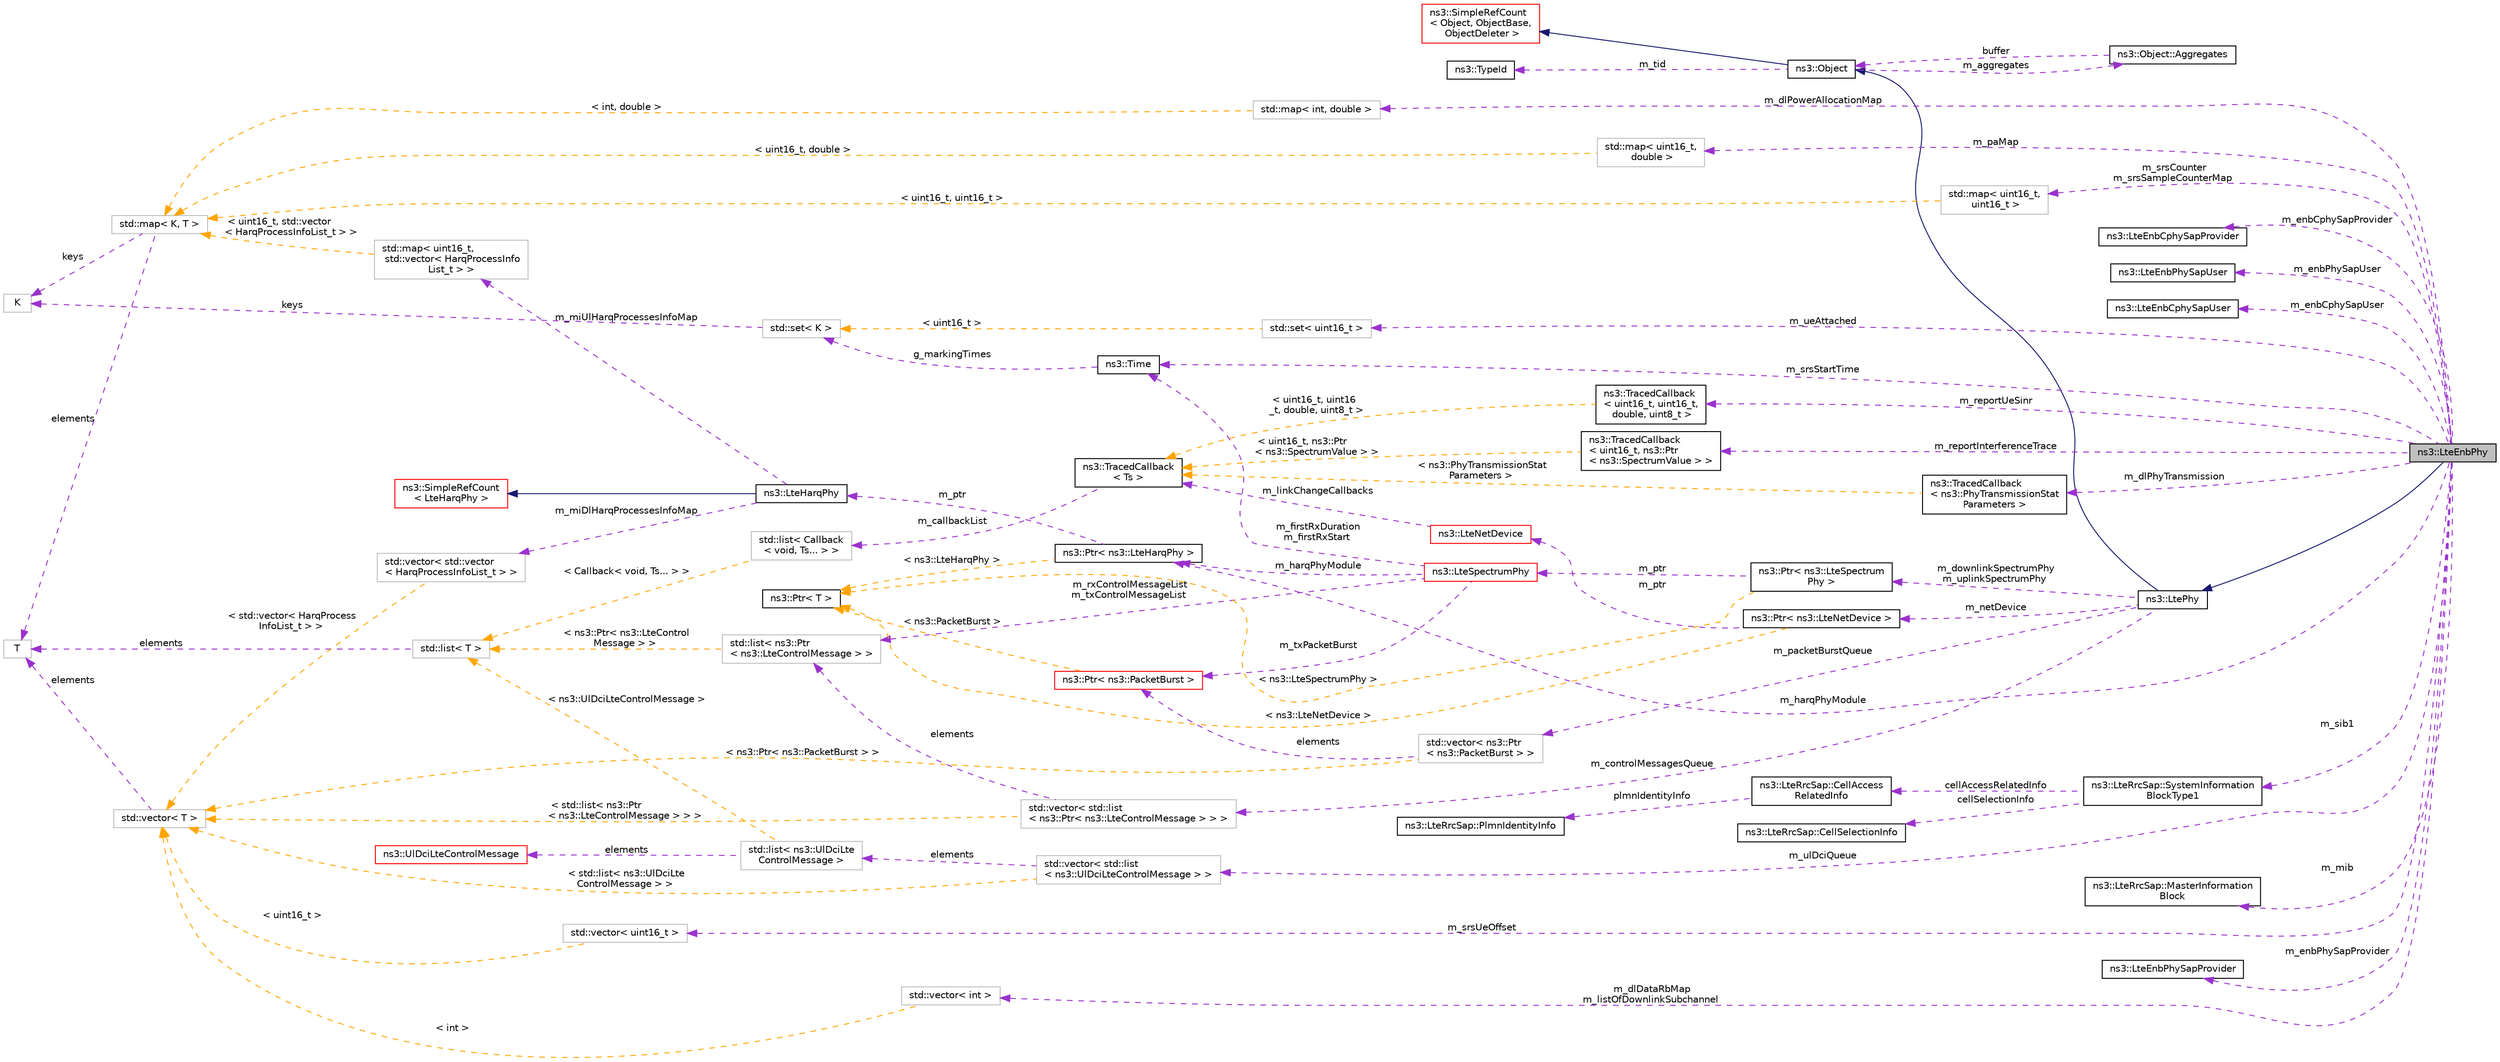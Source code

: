 digraph "ns3::LteEnbPhy"
{
 // LATEX_PDF_SIZE
  edge [fontname="Helvetica",fontsize="10",labelfontname="Helvetica",labelfontsize="10"];
  node [fontname="Helvetica",fontsize="10",shape=record];
  rankdir="LR";
  Node1 [label="ns3::LteEnbPhy",height=0.2,width=0.4,color="black", fillcolor="grey75", style="filled", fontcolor="black",tooltip="LteEnbPhy models the physical layer for the eNodeB."];
  Node2 -> Node1 [dir="back",color="midnightblue",fontsize="10",style="solid",fontname="Helvetica"];
  Node2 [label="ns3::LtePhy",height=0.2,width=0.4,color="black", fillcolor="white", style="filled",URL="$classns3_1_1_lte_phy.html",tooltip="The LtePhy models the physical layer of LTE."];
  Node3 -> Node2 [dir="back",color="midnightblue",fontsize="10",style="solid",fontname="Helvetica"];
  Node3 [label="ns3::Object",height=0.2,width=0.4,color="black", fillcolor="white", style="filled",URL="$classns3_1_1_object.html",tooltip="A base class which provides memory management and object aggregation."];
  Node4 -> Node3 [dir="back",color="midnightblue",fontsize="10",style="solid",fontname="Helvetica"];
  Node4 [label="ns3::SimpleRefCount\l\< Object, ObjectBase,\l ObjectDeleter \>",height=0.2,width=0.4,color="red", fillcolor="white", style="filled",URL="$classns3_1_1_simple_ref_count.html",tooltip=" "];
  Node8 -> Node3 [dir="back",color="darkorchid3",fontsize="10",style="dashed",label=" m_tid" ,fontname="Helvetica"];
  Node8 [label="ns3::TypeId",height=0.2,width=0.4,color="black", fillcolor="white", style="filled",URL="$classns3_1_1_type_id.html",tooltip="a unique identifier for an interface."];
  Node9 -> Node3 [dir="back",color="darkorchid3",fontsize="10",style="dashed",label=" m_aggregates" ,fontname="Helvetica"];
  Node9 [label="ns3::Object::Aggregates",height=0.2,width=0.4,color="black", fillcolor="white", style="filled",URL="$structns3_1_1_object_1_1_aggregates.html",tooltip="The list of Objects aggregated to this one."];
  Node3 -> Node9 [dir="back",color="darkorchid3",fontsize="10",style="dashed",label=" buffer" ,fontname="Helvetica"];
  Node10 -> Node2 [dir="back",color="darkorchid3",fontsize="10",style="dashed",label=" m_downlinkSpectrumPhy\nm_uplinkSpectrumPhy" ,fontname="Helvetica"];
  Node10 [label="ns3::Ptr\< ns3::LteSpectrum\lPhy \>",height=0.2,width=0.4,color="black", fillcolor="white", style="filled",URL="$classns3_1_1_ptr.html",tooltip=" "];
  Node11 -> Node10 [dir="back",color="darkorchid3",fontsize="10",style="dashed",label=" m_ptr" ,fontname="Helvetica"];
  Node11 [label="ns3::LteSpectrumPhy",height=0.2,width=0.4,color="red", fillcolor="white", style="filled",URL="$classns3_1_1_lte_spectrum_phy.html",tooltip="The LteSpectrumPhy models the physical layer of LTE."];
  Node77 -> Node11 [dir="back",color="darkorchid3",fontsize="10",style="dashed",label=" m_firstRxDuration\nm_firstRxStart" ,fontname="Helvetica"];
  Node77 [label="ns3::Time",height=0.2,width=0.4,color="black", fillcolor="white", style="filled",URL="$classns3_1_1_time.html",tooltip="Simulation virtual time values and global simulation resolution."];
  Node78 -> Node77 [dir="back",color="darkorchid3",fontsize="10",style="dashed",label=" g_markingTimes" ,fontname="Helvetica"];
  Node78 [label="std::set\< K \>",height=0.2,width=0.4,color="grey75", fillcolor="white", style="filled",tooltip=" "];
  Node46 -> Node78 [dir="back",color="darkorchid3",fontsize="10",style="dashed",label=" keys" ,fontname="Helvetica"];
  Node46 [label="K",height=0.2,width=0.4,color="grey75", fillcolor="white", style="filled",tooltip=" "];
  Node80 -> Node11 [dir="back",color="darkorchid3",fontsize="10",style="dashed",label=" m_rxControlMessageList\nm_txControlMessageList" ,fontname="Helvetica"];
  Node80 [label="std::list\< ns3::Ptr\l\< ns3::LteControlMessage \> \>",height=0.2,width=0.4,color="grey75", fillcolor="white", style="filled",tooltip=" "];
  Node23 -> Node80 [dir="back",color="orange",fontsize="10",style="dashed",label=" \< ns3::Ptr\< ns3::LteControl\lMessage \> \>" ,fontname="Helvetica"];
  Node23 [label="std::list\< T \>",height=0.2,width=0.4,color="grey75", fillcolor="white", style="filled",tooltip=" "];
  Node24 -> Node23 [dir="back",color="darkorchid3",fontsize="10",style="dashed",label=" elements" ,fontname="Helvetica"];
  Node24 [label="T",height=0.2,width=0.4,color="grey75", fillcolor="white", style="filled",tooltip=" "];
  Node107 -> Node11 [dir="back",color="darkorchid3",fontsize="10",style="dashed",label=" m_harqPhyModule" ,fontname="Helvetica"];
  Node107 [label="ns3::Ptr\< ns3::LteHarqPhy \>",height=0.2,width=0.4,color="black", fillcolor="white", style="filled",URL="$classns3_1_1_ptr.html",tooltip=" "];
  Node108 -> Node107 [dir="back",color="darkorchid3",fontsize="10",style="dashed",label=" m_ptr" ,fontname="Helvetica"];
  Node108 [label="ns3::LteHarqPhy",height=0.2,width=0.4,color="black", fillcolor="white", style="filled",URL="$classns3_1_1_lte_harq_phy.html",tooltip="The LteHarqPhy class implements the HARQ functionalities related to PHY layer (i.e...."];
  Node109 -> Node108 [dir="back",color="midnightblue",fontsize="10",style="solid",fontname="Helvetica"];
  Node109 [label="ns3::SimpleRefCount\l\< LteHarqPhy \>",height=0.2,width=0.4,color="red", fillcolor="white", style="filled",URL="$classns3_1_1_simple_ref_count.html",tooltip=" "];
  Node110 -> Node108 [dir="back",color="darkorchid3",fontsize="10",style="dashed",label=" m_miDlHarqProcessesInfoMap" ,fontname="Helvetica"];
  Node110 [label="std::vector\< std::vector\l\< HarqProcessInfoList_t \> \>",height=0.2,width=0.4,color="grey75", fillcolor="white", style="filled",tooltip=" "];
  Node44 -> Node110 [dir="back",color="orange",fontsize="10",style="dashed",label=" \< std::vector\< HarqProcess\lInfoList_t \> \>" ,fontname="Helvetica"];
  Node44 [label="std::vector\< T \>",height=0.2,width=0.4,color="grey75", fillcolor="white", style="filled",tooltip=" "];
  Node24 -> Node44 [dir="back",color="darkorchid3",fontsize="10",style="dashed",label=" elements" ,fontname="Helvetica"];
  Node111 -> Node108 [dir="back",color="darkorchid3",fontsize="10",style="dashed",label=" m_miUlHarqProcessesInfoMap" ,fontname="Helvetica"];
  Node111 [label="std::map\< uint16_t,\l std::vector\< HarqProcessInfo\lList_t \> \>",height=0.2,width=0.4,color="grey75", fillcolor="white", style="filled",tooltip=" "];
  Node45 -> Node111 [dir="back",color="orange",fontsize="10",style="dashed",label=" \< uint16_t, std::vector\l\< HarqProcessInfoList_t \> \>" ,fontname="Helvetica"];
  Node45 [label="std::map\< K, T \>",height=0.2,width=0.4,color="grey75", fillcolor="white", style="filled",tooltip=" "];
  Node46 -> Node45 [dir="back",color="darkorchid3",fontsize="10",style="dashed",label=" keys" ,fontname="Helvetica"];
  Node24 -> Node45 [dir="back",color="darkorchid3",fontsize="10",style="dashed",label=" elements" ,fontname="Helvetica"];
  Node21 -> Node107 [dir="back",color="orange",fontsize="10",style="dashed",label=" \< ns3::LteHarqPhy \>" ,fontname="Helvetica"];
  Node21 [label="ns3::Ptr\< T \>",height=0.2,width=0.4,color="black", fillcolor="white", style="filled",URL="$classns3_1_1_ptr.html",tooltip="Smart pointer class similar to boost::intrusive_ptr."];
  Node51 -> Node11 [dir="back",color="darkorchid3",fontsize="10",style="dashed",label=" m_txPacketBurst" ,fontname="Helvetica"];
  Node51 [label="ns3::Ptr\< ns3::PacketBurst \>",height=0.2,width=0.4,color="red", fillcolor="white", style="filled",URL="$classns3_1_1_ptr.html",tooltip=" "];
  Node21 -> Node51 [dir="back",color="orange",fontsize="10",style="dashed",label=" \< ns3::PacketBurst \>" ,fontname="Helvetica"];
  Node21 -> Node10 [dir="back",color="orange",fontsize="10",style="dashed",label=" \< ns3::LteSpectrumPhy \>" ,fontname="Helvetica"];
  Node117 -> Node2 [dir="back",color="darkorchid3",fontsize="10",style="dashed",label=" m_netDevice" ,fontname="Helvetica"];
  Node117 [label="ns3::Ptr\< ns3::LteNetDevice \>",height=0.2,width=0.4,color="black", fillcolor="white", style="filled",URL="$classns3_1_1_ptr.html",tooltip=" "];
  Node118 -> Node117 [dir="back",color="darkorchid3",fontsize="10",style="dashed",label=" m_ptr" ,fontname="Helvetica"];
  Node118 [label="ns3::LteNetDevice",height=0.2,width=0.4,color="red", fillcolor="white", style="filled",URL="$classns3_1_1_lte_net_device.html",tooltip="LteNetDevice provides basic implementation for all LTE network devices."];
  Node14 -> Node118 [dir="back",color="darkorchid3",fontsize="10",style="dashed",label=" m_linkChangeCallbacks" ,fontname="Helvetica"];
  Node14 [label="ns3::TracedCallback\l\< Ts \>",height=0.2,width=0.4,color="black", fillcolor="white", style="filled",URL="$classns3_1_1_traced_callback.html",tooltip="Forward calls to a chain of Callback."];
  Node15 -> Node14 [dir="back",color="darkorchid3",fontsize="10",style="dashed",label=" m_callbackList" ,fontname="Helvetica"];
  Node15 [label="std::list\< Callback\l\< void, Ts... \> \>",height=0.2,width=0.4,color="grey75", fillcolor="white", style="filled",tooltip=" "];
  Node23 -> Node15 [dir="back",color="orange",fontsize="10",style="dashed",label=" \< Callback\< void, Ts... \> \>" ,fontname="Helvetica"];
  Node21 -> Node117 [dir="back",color="orange",fontsize="10",style="dashed",label=" \< ns3::LteNetDevice \>" ,fontname="Helvetica"];
  Node140 -> Node2 [dir="back",color="darkorchid3",fontsize="10",style="dashed",label=" m_packetBurstQueue" ,fontname="Helvetica"];
  Node140 [label="std::vector\< ns3::Ptr\l\< ns3::PacketBurst \> \>",height=0.2,width=0.4,color="grey75", fillcolor="white", style="filled",tooltip=" "];
  Node51 -> Node140 [dir="back",color="darkorchid3",fontsize="10",style="dashed",label=" elements" ,fontname="Helvetica"];
  Node44 -> Node140 [dir="back",color="orange",fontsize="10",style="dashed",label=" \< ns3::Ptr\< ns3::PacketBurst \> \>" ,fontname="Helvetica"];
  Node141 -> Node2 [dir="back",color="darkorchid3",fontsize="10",style="dashed",label=" m_controlMessagesQueue" ,fontname="Helvetica"];
  Node141 [label="std::vector\< std::list\l\< ns3::Ptr\< ns3::LteControlMessage \> \> \>",height=0.2,width=0.4,color="grey75", fillcolor="white", style="filled",tooltip=" "];
  Node80 -> Node141 [dir="back",color="darkorchid3",fontsize="10",style="dashed",label=" elements" ,fontname="Helvetica"];
  Node44 -> Node141 [dir="back",color="orange",fontsize="10",style="dashed",label=" \< std::list\< ns3::Ptr\l\< ns3::LteControlMessage \> \> \>" ,fontname="Helvetica"];
  Node142 -> Node1 [dir="back",color="darkorchid3",fontsize="10",style="dashed",label=" m_srsUeOffset" ,fontname="Helvetica"];
  Node142 [label="std::vector\< uint16_t \>",height=0.2,width=0.4,color="grey75", fillcolor="white", style="filled",tooltip=" "];
  Node44 -> Node142 [dir="back",color="orange",fontsize="10",style="dashed",label=" \< uint16_t \>" ,fontname="Helvetica"];
  Node143 -> Node1 [dir="back",color="darkorchid3",fontsize="10",style="dashed",label=" m_enbCphySapProvider" ,fontname="Helvetica"];
  Node143 [label="ns3::LteEnbCphySapProvider",height=0.2,width=0.4,color="black", fillcolor="white", style="filled",URL="$classns3_1_1_lte_enb_cphy_sap_provider.html",tooltip="Service Access Point (SAP) offered by the UE PHY to the UE RRC for control purposes."];
  Node144 -> Node1 [dir="back",color="darkorchid3",fontsize="10",style="dashed",label=" m_enbPhySapUser" ,fontname="Helvetica"];
  Node144 [label="ns3::LteEnbPhySapUser",height=0.2,width=0.4,color="black", fillcolor="white", style="filled",URL="$classns3_1_1_lte_enb_phy_sap_user.html",tooltip="Service Access Point (SAP) offered by the eNB-PHY to the eNB-MAC."];
  Node145 -> Node1 [dir="back",color="darkorchid3",fontsize="10",style="dashed",label=" m_enbCphySapUser" ,fontname="Helvetica"];
  Node145 [label="ns3::LteEnbCphySapUser",height=0.2,width=0.4,color="black", fillcolor="white", style="filled",URL="$classns3_1_1_lte_enb_cphy_sap_user.html",tooltip="Service Access Point (SAP) offered by the UE PHY to the UE RRC for control purposes."];
  Node77 -> Node1 [dir="back",color="darkorchid3",fontsize="10",style="dashed",label=" m_srsStartTime" ,fontname="Helvetica"];
  Node146 -> Node1 [dir="back",color="darkorchid3",fontsize="10",style="dashed",label=" m_reportInterferenceTrace" ,fontname="Helvetica"];
  Node146 [label="ns3::TracedCallback\l\< uint16_t, ns3::Ptr\l\< ns3::SpectrumValue \> \>",height=0.2,width=0.4,color="black", fillcolor="white", style="filled",URL="$classns3_1_1_traced_callback.html",tooltip=" "];
  Node14 -> Node146 [dir="back",color="orange",fontsize="10",style="dashed",label=" \< uint16_t, ns3::Ptr\l\< ns3::SpectrumValue \> \>" ,fontname="Helvetica"];
  Node147 -> Node1 [dir="back",color="darkorchid3",fontsize="10",style="dashed",label=" m_dlPowerAllocationMap" ,fontname="Helvetica"];
  Node147 [label="std::map\< int, double \>",height=0.2,width=0.4,color="grey75", fillcolor="white", style="filled",tooltip=" "];
  Node45 -> Node147 [dir="back",color="orange",fontsize="10",style="dashed",label=" \< int, double \>" ,fontname="Helvetica"];
  Node148 -> Node1 [dir="back",color="darkorchid3",fontsize="10",style="dashed",label=" m_ulDciQueue" ,fontname="Helvetica"];
  Node148 [label="std::vector\< std::list\l\< ns3::UlDciLteControlMessage \> \>",height=0.2,width=0.4,color="grey75", fillcolor="white", style="filled",tooltip=" "];
  Node149 -> Node148 [dir="back",color="darkorchid3",fontsize="10",style="dashed",label=" elements" ,fontname="Helvetica"];
  Node149 [label="std::list\< ns3::UlDciLte\lControlMessage \>",height=0.2,width=0.4,color="grey75", fillcolor="white", style="filled",tooltip=" "];
  Node150 -> Node149 [dir="back",color="darkorchid3",fontsize="10",style="dashed",label=" elements" ,fontname="Helvetica"];
  Node150 [label="ns3::UlDciLteControlMessage",height=0.2,width=0.4,color="red", fillcolor="white", style="filled",URL="$classns3_1_1_ul_dci_lte_control_message.html",tooltip="The Uplink Data Control Indicator messages defines the RB allocation for the users in the uplink."];
  Node23 -> Node149 [dir="back",color="orange",fontsize="10",style="dashed",label=" \< ns3::UlDciLteControlMessage \>" ,fontname="Helvetica"];
  Node44 -> Node148 [dir="back",color="orange",fontsize="10",style="dashed",label=" \< std::list\< ns3::UlDciLte\lControlMessage \> \>" ,fontname="Helvetica"];
  Node43 -> Node1 [dir="back",color="darkorchid3",fontsize="10",style="dashed",label=" m_dlDataRbMap\nm_listOfDownlinkSubchannel" ,fontname="Helvetica"];
  Node43 [label="std::vector\< int \>",height=0.2,width=0.4,color="grey75", fillcolor="white", style="filled",tooltip=" "];
  Node44 -> Node43 [dir="back",color="orange",fontsize="10",style="dashed",label=" \< int \>" ,fontname="Helvetica"];
  Node152 -> Node1 [dir="back",color="darkorchid3",fontsize="10",style="dashed",label=" m_dlPhyTransmission" ,fontname="Helvetica"];
  Node152 [label="ns3::TracedCallback\l\< ns3::PhyTransmissionStat\lParameters \>",height=0.2,width=0.4,color="black", fillcolor="white", style="filled",URL="$classns3_1_1_traced_callback.html",tooltip=" "];
  Node14 -> Node152 [dir="back",color="orange",fontsize="10",style="dashed",label=" \< ns3::PhyTransmissionStat\lParameters \>" ,fontname="Helvetica"];
  Node107 -> Node1 [dir="back",color="darkorchid3",fontsize="10",style="dashed",label=" m_harqPhyModule" ,fontname="Helvetica"];
  Node153 -> Node1 [dir="back",color="darkorchid3",fontsize="10",style="dashed",label=" m_sib1" ,fontname="Helvetica"];
  Node153 [label="ns3::LteRrcSap::SystemInformation\lBlockType1",height=0.2,width=0.4,color="black", fillcolor="white", style="filled",URL="$structns3_1_1_lte_rrc_sap_1_1_system_information_block_type1.html",tooltip="SystemInformationBlockType1 structure."];
  Node154 -> Node153 [dir="back",color="darkorchid3",fontsize="10",style="dashed",label=" cellSelectionInfo" ,fontname="Helvetica"];
  Node154 [label="ns3::LteRrcSap::CellSelectionInfo",height=0.2,width=0.4,color="black", fillcolor="white", style="filled",URL="$structns3_1_1_lte_rrc_sap_1_1_cell_selection_info.html",tooltip="CellSelectionInfo structure."];
  Node155 -> Node153 [dir="back",color="darkorchid3",fontsize="10",style="dashed",label=" cellAccessRelatedInfo" ,fontname="Helvetica"];
  Node155 [label="ns3::LteRrcSap::CellAccess\lRelatedInfo",height=0.2,width=0.4,color="black", fillcolor="white", style="filled",URL="$structns3_1_1_lte_rrc_sap_1_1_cell_access_related_info.html",tooltip="CellAccessRelatedInfo structure."];
  Node156 -> Node155 [dir="back",color="darkorchid3",fontsize="10",style="dashed",label=" plmnIdentityInfo" ,fontname="Helvetica"];
  Node156 [label="ns3::LteRrcSap::PlmnIdentityInfo",height=0.2,width=0.4,color="black", fillcolor="white", style="filled",URL="$structns3_1_1_lte_rrc_sap_1_1_plmn_identity_info.html",tooltip="PlmnIdentityInfo structure."];
  Node157 -> Node1 [dir="back",color="darkorchid3",fontsize="10",style="dashed",label=" m_paMap" ,fontname="Helvetica"];
  Node157 [label="std::map\< uint16_t,\l double \>",height=0.2,width=0.4,color="grey75", fillcolor="white", style="filled",tooltip=" "];
  Node45 -> Node157 [dir="back",color="orange",fontsize="10",style="dashed",label=" \< uint16_t, double \>" ,fontname="Helvetica"];
  Node158 -> Node1 [dir="back",color="darkorchid3",fontsize="10",style="dashed",label=" m_reportUeSinr" ,fontname="Helvetica"];
  Node158 [label="ns3::TracedCallback\l\< uint16_t, uint16_t,\l double, uint8_t \>",height=0.2,width=0.4,color="black", fillcolor="white", style="filled",URL="$classns3_1_1_traced_callback.html",tooltip=" "];
  Node14 -> Node158 [dir="back",color="orange",fontsize="10",style="dashed",label=" \< uint16_t, uint16\l_t, double, uint8_t \>" ,fontname="Helvetica"];
  Node159 -> Node1 [dir="back",color="darkorchid3",fontsize="10",style="dashed",label=" m_srsCounter\nm_srsSampleCounterMap" ,fontname="Helvetica"];
  Node159 [label="std::map\< uint16_t,\l uint16_t \>",height=0.2,width=0.4,color="grey75", fillcolor="white", style="filled",tooltip=" "];
  Node45 -> Node159 [dir="back",color="orange",fontsize="10",style="dashed",label=" \< uint16_t, uint16_t \>" ,fontname="Helvetica"];
  Node160 -> Node1 [dir="back",color="darkorchid3",fontsize="10",style="dashed",label=" m_mib" ,fontname="Helvetica"];
  Node160 [label="ns3::LteRrcSap::MasterInformation\lBlock",height=0.2,width=0.4,color="black", fillcolor="white", style="filled",URL="$structns3_1_1_lte_rrc_sap_1_1_master_information_block.html",tooltip="MasterInformationBlock structure."];
  Node161 -> Node1 [dir="back",color="darkorchid3",fontsize="10",style="dashed",label=" m_ueAttached" ,fontname="Helvetica"];
  Node161 [label="std::set\< uint16_t \>",height=0.2,width=0.4,color="grey75", fillcolor="white", style="filled",tooltip=" "];
  Node78 -> Node161 [dir="back",color="orange",fontsize="10",style="dashed",label=" \< uint16_t \>" ,fontname="Helvetica"];
  Node162 -> Node1 [dir="back",color="darkorchid3",fontsize="10",style="dashed",label=" m_enbPhySapProvider" ,fontname="Helvetica"];
  Node162 [label="ns3::LteEnbPhySapProvider",height=0.2,width=0.4,color="black", fillcolor="white", style="filled",URL="$classns3_1_1_lte_enb_phy_sap_provider.html",tooltip="Service Access Point (SAP) offered by the eNB-PHY to the eNB-MAC."];
}

